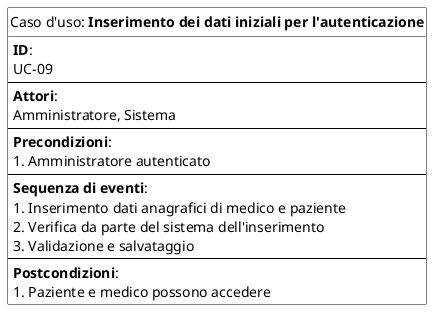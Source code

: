 @startuml inserimentoDatiIniziali
hide circle

skinparam class {
  BackgroundColor White
  BorderColor Black
}

class "Caso d'uso: **Inserimento dei dati iniziali per l'autenticazione**" {
  **ID**: 
  UC-09
  --
  **Attori**:
  Amministratore, Sistema
  --
  **Precondizioni**:
  1. Amministratore autenticato
  --
  **Sequenza di eventi**:
  1. Inserimento dati anagrafici di medico e paziente
  2. Verifica da parte del sistema dell'inserimento
  3. Validazione e salvataggio
  --
  **Postcondizioni**:
  1. Paziente e medico possono accedere
}
@enduml

